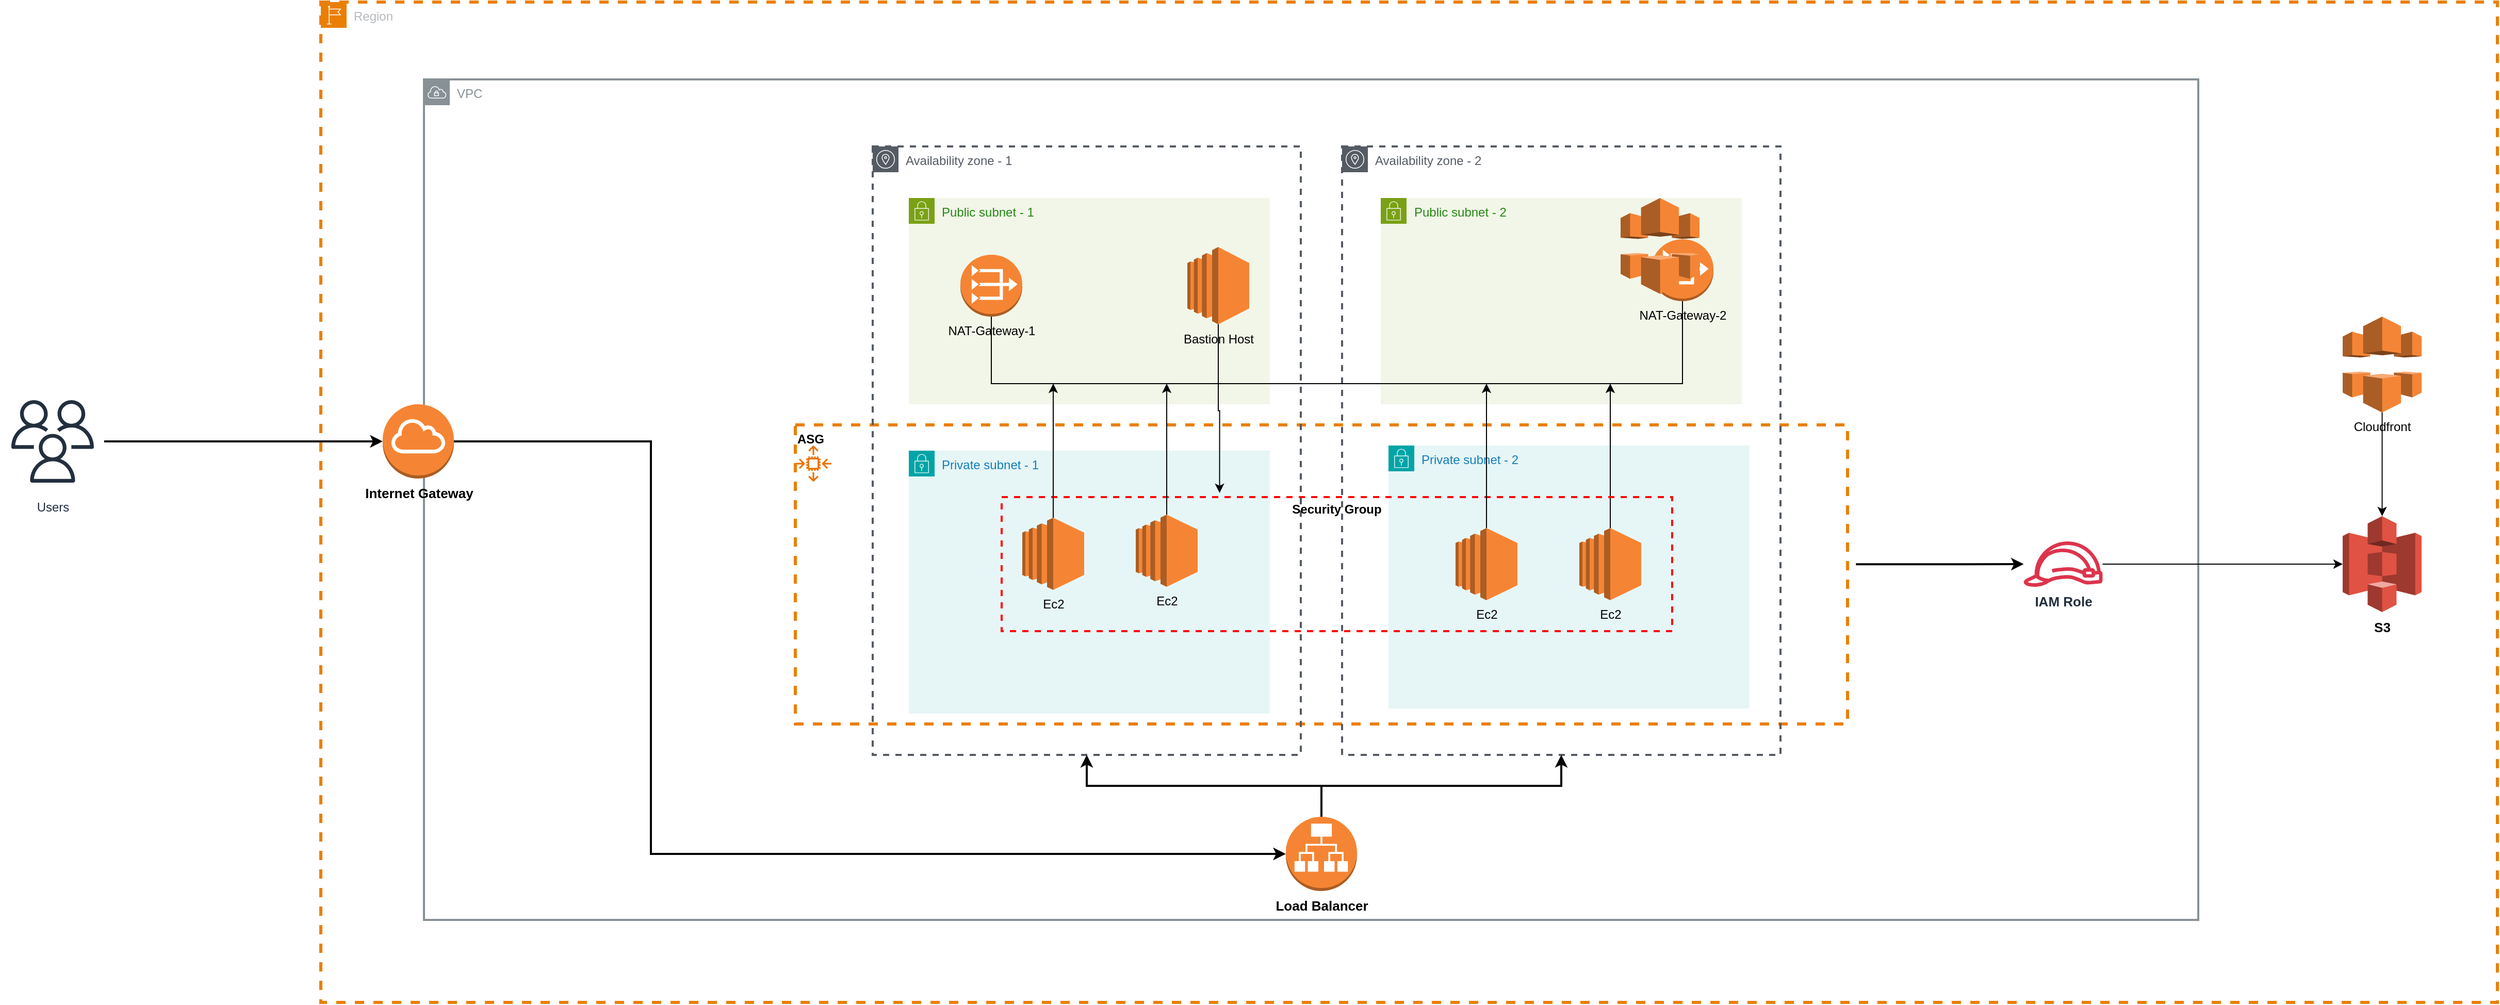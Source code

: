 <mxfile version="22.1.21" type="github">
  <diagram name="Page-1" id="TBT0o0lYzOYigEWd13yd">
    <mxGraphModel dx="3718" dy="3676" grid="1" gridSize="10" guides="1" tooltips="1" connect="1" arrows="1" fold="1" page="1" pageScale="1" pageWidth="850" pageHeight="1100" math="0" shadow="0">
      <root>
        <mxCell id="0" />
        <mxCell id="1" parent="0" />
        <mxCell id="S-vyNk8GRRfYpbGYyS5K-1" value="Region" style="sketch=0;outlineConnect=0;gradientColor=none;html=1;whiteSpace=wrap;fontSize=12;fontStyle=0;shape=mxgraph.aws4.group;grIcon=mxgraph.aws4.group_region;strokeColor=#ea7f06;fillColor=none;verticalAlign=top;align=left;spacingLeft=30;fontColor=#B6BABF;dashed=1;strokeWidth=3;" parent="1" vertex="1">
          <mxGeometry x="-100" y="-2020" width="2110" height="970" as="geometry" />
        </mxCell>
        <mxCell id="S-vyNk8GRRfYpbGYyS5K-2" value="VPC" style="sketch=0;outlineConnect=0;gradientColor=none;html=1;whiteSpace=wrap;fontSize=12;fontStyle=0;shape=mxgraph.aws4.group;grIcon=mxgraph.aws4.group_vpc;strokeColor=#879196;fillColor=none;verticalAlign=top;align=left;spacingLeft=30;fontColor=#879196;dashed=0;strokeWidth=2;" parent="1" vertex="1">
          <mxGeometry y="-1945" width="1720" height="815" as="geometry" />
        </mxCell>
        <mxCell id="S-vyNk8GRRfYpbGYyS5K-12" value="Private subnet - 1" style="points=[[0,0],[0.25,0],[0.5,0],[0.75,0],[1,0],[1,0.25],[1,0.5],[1,0.75],[1,1],[0.75,1],[0.5,1],[0.25,1],[0,1],[0,0.75],[0,0.5],[0,0.25]];outlineConnect=0;gradientColor=none;html=1;whiteSpace=wrap;fontSize=12;fontStyle=0;container=1;pointerEvents=0;collapsible=0;recursiveResize=0;shape=mxgraph.aws4.group;grIcon=mxgraph.aws4.group_security_group;grStroke=0;strokeColor=#00A4A6;fillColor=#E6F6F7;verticalAlign=top;align=left;spacingLeft=30;fontColor=#147EBA;dashed=0;" parent="1" vertex="1">
          <mxGeometry x="470" y="-1585" width="350" height="255" as="geometry" />
        </mxCell>
        <mxCell id="S-vyNk8GRRfYpbGYyS5K-30" style="edgeStyle=orthogonalEdgeStyle;rounded=0;orthogonalLoop=1;jettySize=auto;html=1;strokeWidth=2;exitX=1.008;exitY=0.466;exitDx=0;exitDy=0;exitPerimeter=0;" parent="1" source="S-vyNk8GRRfYpbGYyS5K-5" target="S-vyNk8GRRfYpbGYyS5K-29" edge="1">
          <mxGeometry relative="1" as="geometry">
            <mxPoint x="870" y="-1320" as="sourcePoint" />
          </mxGeometry>
        </mxCell>
        <mxCell id="S-vyNk8GRRfYpbGYyS5K-5" value="ASG" style="rounded=0;whiteSpace=wrap;html=1;fillColor=none;dashed=1;fontStyle=1;strokeWidth=3;strokeColor=#ea7f06;verticalAlign=top;align=left;" parent="1" vertex="1">
          <mxGeometry x="360" y="-1610" width="1020" height="290" as="geometry" />
        </mxCell>
        <mxCell id="S-vyNk8GRRfYpbGYyS5K-7" value="Availability zone - 2" style="sketch=0;outlineConnect=0;gradientColor=none;html=1;whiteSpace=wrap;fontSize=12;fontStyle=0;shape=mxgraph.aws4.group;grIcon=mxgraph.aws4.group_availability_zone;strokeColor=#545B64;fillColor=none;verticalAlign=top;align=left;spacingLeft=30;fontColor=#545B64;dashed=1;strokeWidth=2;" parent="1" vertex="1">
          <mxGeometry x="890" y="-1880" width="425" height="590" as="geometry" />
        </mxCell>
        <mxCell id="S-vyNk8GRRfYpbGYyS5K-4" value="Availability zone - 1" style="sketch=0;outlineConnect=0;gradientColor=none;html=1;whiteSpace=wrap;fontSize=12;fontStyle=0;shape=mxgraph.aws4.group;grIcon=mxgraph.aws4.group_availability_zone;strokeColor=#545B64;fillColor=none;verticalAlign=top;align=left;spacingLeft=30;fontColor=#545B64;dashed=1;strokeWidth=2;" parent="1" vertex="1">
          <mxGeometry x="435" y="-1880" width="415" height="590" as="geometry" />
        </mxCell>
        <mxCell id="S-vyNk8GRRfYpbGYyS5K-13" value="Private subnet - 2" style="points=[[0,0],[0.25,0],[0.5,0],[0.75,0],[1,0],[1,0.25],[1,0.5],[1,0.75],[1,1],[0.75,1],[0.5,1],[0.25,1],[0,1],[0,0.75],[0,0.5],[0,0.25]];outlineConnect=0;gradientColor=none;html=1;whiteSpace=wrap;fontSize=12;fontStyle=0;container=1;pointerEvents=0;collapsible=0;recursiveResize=0;shape=mxgraph.aws4.group;grIcon=mxgraph.aws4.group_security_group;grStroke=0;strokeColor=#00A4A6;fillColor=#E6F6F7;verticalAlign=top;align=left;spacingLeft=30;fontColor=#147EBA;dashed=0;" parent="1" vertex="1">
          <mxGeometry x="935" y="-1590" width="350" height="255" as="geometry" />
        </mxCell>
        <mxCell id="S-vyNk8GRRfYpbGYyS5K-10" value="Public subnet - 1" style="points=[[0,0],[0.25,0],[0.5,0],[0.75,0],[1,0],[1,0.25],[1,0.5],[1,0.75],[1,1],[0.75,1],[0.5,1],[0.25,1],[0,1],[0,0.75],[0,0.5],[0,0.25]];outlineConnect=0;gradientColor=none;html=1;whiteSpace=wrap;fontSize=12;fontStyle=0;container=1;pointerEvents=0;collapsible=0;recursiveResize=0;shape=mxgraph.aws4.group;grIcon=mxgraph.aws4.group_security_group;grStroke=0;strokeColor=#7AA116;fillColor=#F2F6E8;verticalAlign=top;align=left;spacingLeft=30;fontColor=#248814;dashed=0;strokeWidth=1;" parent="1" vertex="1">
          <mxGeometry x="470" y="-1830" width="350" height="200" as="geometry" />
        </mxCell>
        <mxCell id="cyhAQJpE0HsVn3Nq3ztl-1" value="Bastion Host" style="outlineConnect=0;dashed=0;verticalLabelPosition=bottom;verticalAlign=top;align=center;html=1;shape=mxgraph.aws3.ec2;fillColor=#F58534;gradientColor=none;" vertex="1" parent="S-vyNk8GRRfYpbGYyS5K-10">
          <mxGeometry x="270" y="47.5" width="60" height="75" as="geometry" />
        </mxCell>
        <mxCell id="S-vyNk8GRRfYpbGYyS5K-11" value="Public subnet - 2" style="points=[[0,0],[0.25,0],[0.5,0],[0.75,0],[1,0],[1,0.25],[1,0.5],[1,0.75],[1,1],[0.75,1],[0.5,1],[0.25,1],[0,1],[0,0.75],[0,0.5],[0,0.25]];outlineConnect=0;gradientColor=none;html=1;whiteSpace=wrap;fontSize=12;fontStyle=0;container=1;pointerEvents=0;collapsible=0;recursiveResize=0;shape=mxgraph.aws4.group;grIcon=mxgraph.aws4.group_security_group;grStroke=0;strokeColor=#7AA116;fillColor=#F2F6E8;verticalAlign=top;align=left;spacingLeft=30;fontColor=#248814;dashed=0;" parent="1" vertex="1">
          <mxGeometry x="927.5" y="-1830" width="350" height="200" as="geometry" />
        </mxCell>
        <mxCell id="S-vyNk8GRRfYpbGYyS5K-33" style="edgeStyle=orthogonalEdgeStyle;rounded=0;orthogonalLoop=1;jettySize=auto;html=1;" parent="1" source="S-vyNk8GRRfYpbGYyS5K-15" edge="1">
          <mxGeometry relative="1" as="geometry">
            <mxPoint x="1150" y="-1650" as="targetPoint" />
          </mxGeometry>
        </mxCell>
        <mxCell id="S-vyNk8GRRfYpbGYyS5K-15" value="Ec2" style="outlineConnect=0;dashed=0;verticalLabelPosition=bottom;verticalAlign=top;align=center;html=1;shape=mxgraph.aws3.ec2;fillColor=#F58534;gradientColor=none;" parent="1" vertex="1">
          <mxGeometry x="1120" y="-1510" width="60" height="70" as="geometry" />
        </mxCell>
        <mxCell id="S-vyNk8GRRfYpbGYyS5K-17" value="NAT-Gateway-1" style="outlineConnect=0;dashed=0;verticalLabelPosition=bottom;verticalAlign=top;align=center;html=1;shape=mxgraph.aws3.vpc_nat_gateway;fillColor=#F58534;gradientColor=none;" parent="1" vertex="1">
          <mxGeometry x="520" y="-1775" width="60" height="60" as="geometry" />
        </mxCell>
        <mxCell id="S-vyNk8GRRfYpbGYyS5K-18" value="NAT-Gateway-2" style="outlineConnect=0;dashed=0;verticalLabelPosition=bottom;verticalAlign=top;align=center;html=1;shape=mxgraph.aws3.vpc_nat_gateway;fillColor=#F58534;gradientColor=none;" parent="1" vertex="1">
          <mxGeometry x="1190" y="-1790" width="60" height="60" as="geometry" />
        </mxCell>
        <mxCell id="S-vyNk8GRRfYpbGYyS5K-23" value="Security Group" style="fontStyle=1;verticalAlign=top;align=center;spacingTop=-2;fillColor=none;rounded=0;whiteSpace=wrap;html=1;strokeColor=#FF0000;strokeWidth=2;dashed=1;container=1;collapsible=0;expand=0;recursiveResize=0;" parent="1" vertex="1">
          <mxGeometry x="560" y="-1540" width="650" height="130" as="geometry" />
        </mxCell>
        <mxCell id="D_X-uA0h1Z5yVBDfhI8z-2" style="edgeStyle=orthogonalEdgeStyle;rounded=0;orthogonalLoop=1;jettySize=auto;html=1;" parent="S-vyNk8GRRfYpbGYyS5K-23" source="D_X-uA0h1Z5yVBDfhI8z-1" edge="1">
          <mxGeometry relative="1" as="geometry">
            <mxPoint x="160" y="-110" as="targetPoint" />
          </mxGeometry>
        </mxCell>
        <mxCell id="D_X-uA0h1Z5yVBDfhI8z-1" value="Ec2" style="outlineConnect=0;dashed=0;verticalLabelPosition=bottom;verticalAlign=top;align=center;html=1;shape=mxgraph.aws3.ec2;fillColor=#F58534;gradientColor=none;" parent="S-vyNk8GRRfYpbGYyS5K-23" vertex="1">
          <mxGeometry x="130" y="17" width="60" height="70" as="geometry" />
        </mxCell>
        <mxCell id="S-vyNk8GRRfYpbGYyS5K-16" value="Internet Gateway" style="outlineConnect=0;dashed=0;verticalLabelPosition=bottom;verticalAlign=top;align=center;html=1;shape=mxgraph.aws3.internet_gateway;fillColor=#F58534;gradientColor=none;fontStyle=1;fontSize=13;" parent="1" vertex="1">
          <mxGeometry x="-40" y="-1630" width="69" height="72" as="geometry" />
        </mxCell>
        <mxCell id="S-vyNk8GRRfYpbGYyS5K-3" value="S3" style="outlineConnect=0;dashed=0;verticalLabelPosition=bottom;verticalAlign=top;align=center;html=1;shape=mxgraph.aws3.s3;fillColor=#E05243;gradientColor=none;fontSize=13;fontStyle=1" parent="1" vertex="1">
          <mxGeometry x="1860" y="-1521.5" width="76.5" height="93" as="geometry" />
        </mxCell>
        <mxCell id="S-vyNk8GRRfYpbGYyS5K-6" value="" style="sketch=0;outlineConnect=0;fontColor=#232F3E;gradientColor=none;fillColor=#ED7100;strokeColor=none;dashed=0;verticalLabelPosition=bottom;verticalAlign=top;align=center;html=1;fontSize=12;fontStyle=0;aspect=fixed;pointerEvents=1;shape=mxgraph.aws4.auto_scaling2;" parent="1" vertex="1">
          <mxGeometry x="360" y="-1590" width="35" height="35" as="geometry" />
        </mxCell>
        <mxCell id="S-vyNk8GRRfYpbGYyS5K-27" style="edgeStyle=orthogonalEdgeStyle;rounded=0;orthogonalLoop=1;jettySize=auto;html=1;startArrow=none;startFill=0;endArrow=none;endFill=0;" parent="1" source="S-vyNk8GRRfYpbGYyS5K-18" target="S-vyNk8GRRfYpbGYyS5K-17" edge="1">
          <mxGeometry relative="1" as="geometry">
            <Array as="points">
              <mxPoint x="1220" y="-1650" />
              <mxPoint x="550" y="-1650" />
            </Array>
          </mxGeometry>
        </mxCell>
        <mxCell id="S-vyNk8GRRfYpbGYyS5K-32" style="edgeStyle=orthogonalEdgeStyle;rounded=0;orthogonalLoop=1;jettySize=auto;html=1;" parent="1" source="S-vyNk8GRRfYpbGYyS5K-14" edge="1">
          <mxGeometry relative="1" as="geometry">
            <mxPoint x="610" y="-1650" as="targetPoint" />
          </mxGeometry>
        </mxCell>
        <mxCell id="S-vyNk8GRRfYpbGYyS5K-14" value="Ec2" style="outlineConnect=0;dashed=0;verticalLabelPosition=bottom;verticalAlign=top;align=center;html=1;shape=mxgraph.aws3.ec2;fillColor=#F58534;gradientColor=none;" parent="1" vertex="1">
          <mxGeometry x="580" y="-1520" width="60" height="70" as="geometry" />
        </mxCell>
        <mxCell id="S-vyNk8GRRfYpbGYyS5K-38" style="edgeStyle=orthogonalEdgeStyle;rounded=0;orthogonalLoop=1;jettySize=auto;html=1;" parent="1" source="S-vyNk8GRRfYpbGYyS5K-29" target="S-vyNk8GRRfYpbGYyS5K-3" edge="1">
          <mxGeometry relative="1" as="geometry" />
        </mxCell>
        <mxCell id="S-vyNk8GRRfYpbGYyS5K-29" value="IAM Role" style="sketch=0;outlineConnect=0;fontColor=#232F3E;gradientColor=none;fillColor=#DD344C;strokeColor=none;dashed=0;verticalLabelPosition=bottom;verticalAlign=top;align=center;html=1;fontSize=13;fontStyle=1;aspect=fixed;pointerEvents=1;shape=mxgraph.aws4.role;" parent="1" vertex="1">
          <mxGeometry x="1550" y="-1497" width="78" height="44" as="geometry" />
        </mxCell>
        <mxCell id="S-vyNk8GRRfYpbGYyS5K-39" style="edgeStyle=orthogonalEdgeStyle;rounded=0;orthogonalLoop=1;jettySize=auto;html=1;strokeWidth=2;" parent="1" source="S-vyNk8GRRfYpbGYyS5K-34" target="S-vyNk8GRRfYpbGYyS5K-4" edge="1">
          <mxGeometry relative="1" as="geometry" />
        </mxCell>
        <mxCell id="S-vyNk8GRRfYpbGYyS5K-42" style="edgeStyle=orthogonalEdgeStyle;rounded=0;orthogonalLoop=1;jettySize=auto;html=1;strokeWidth=2;" parent="1" source="S-vyNk8GRRfYpbGYyS5K-34" target="S-vyNk8GRRfYpbGYyS5K-7" edge="1">
          <mxGeometry relative="1" as="geometry" />
        </mxCell>
        <mxCell id="S-vyNk8GRRfYpbGYyS5K-34" value="Load Balancer" style="outlineConnect=0;dashed=0;verticalLabelPosition=bottom;verticalAlign=top;align=center;html=1;shape=mxgraph.aws3.application_load_balancer;fillColor=#F58534;gradientColor=none;strokeWidth=2;fontStyle=1;fontSize=13;" parent="1" vertex="1">
          <mxGeometry x="835.5" y="-1230" width="69" height="72" as="geometry" />
        </mxCell>
        <mxCell id="S-vyNk8GRRfYpbGYyS5K-35" style="edgeStyle=orthogonalEdgeStyle;rounded=0;orthogonalLoop=1;jettySize=auto;html=1;entryX=0;entryY=0.5;entryDx=0;entryDy=0;entryPerimeter=0;strokeWidth=2;" parent="1" source="S-vyNk8GRRfYpbGYyS5K-16" target="S-vyNk8GRRfYpbGYyS5K-34" edge="1">
          <mxGeometry relative="1" as="geometry">
            <Array as="points">
              <mxPoint x="220" y="-1594" />
              <mxPoint x="220" y="-1194" />
            </Array>
          </mxGeometry>
        </mxCell>
        <mxCell id="S-vyNk8GRRfYpbGYyS5K-40" value="Users" style="sketch=0;outlineConnect=0;fontColor=#232F3E;gradientColor=none;strokeColor=#232F3E;fillColor=#ffffff;dashed=0;verticalLabelPosition=bottom;verticalAlign=top;align=center;html=1;fontSize=12;fontStyle=0;aspect=fixed;shape=mxgraph.aws4.resourceIcon;resIcon=mxgraph.aws4.users;" parent="1" vertex="1">
          <mxGeometry x="-410" y="-1644" width="100" height="100" as="geometry" />
        </mxCell>
        <mxCell id="S-vyNk8GRRfYpbGYyS5K-41" style="edgeStyle=orthogonalEdgeStyle;rounded=0;orthogonalLoop=1;jettySize=auto;html=1;entryX=0;entryY=0.5;entryDx=0;entryDy=0;entryPerimeter=0;fontStyle=1;strokeWidth=2;" parent="1" source="S-vyNk8GRRfYpbGYyS5K-40" target="S-vyNk8GRRfYpbGYyS5K-16" edge="1">
          <mxGeometry relative="1" as="geometry" />
        </mxCell>
        <mxCell id="D_X-uA0h1Z5yVBDfhI8z-4" style="edgeStyle=orthogonalEdgeStyle;rounded=0;orthogonalLoop=1;jettySize=auto;html=1;" parent="1" source="D_X-uA0h1Z5yVBDfhI8z-3" edge="1">
          <mxGeometry relative="1" as="geometry">
            <mxPoint x="1030" y="-1650" as="targetPoint" />
          </mxGeometry>
        </mxCell>
        <mxCell id="D_X-uA0h1Z5yVBDfhI8z-3" value="Ec2" style="outlineConnect=0;dashed=0;verticalLabelPosition=bottom;verticalAlign=top;align=center;html=1;shape=mxgraph.aws3.ec2;fillColor=#F58534;gradientColor=none;" parent="1" vertex="1">
          <mxGeometry x="1000" y="-1510" width="60" height="70" as="geometry" />
        </mxCell>
        <mxCell id="cyhAQJpE0HsVn3Nq3ztl-2" style="edgeStyle=orthogonalEdgeStyle;rounded=0;orthogonalLoop=1;jettySize=auto;html=1;entryX=0.325;entryY=-0.031;entryDx=0;entryDy=0;entryPerimeter=0;" edge="1" parent="1" source="cyhAQJpE0HsVn3Nq3ztl-1" target="S-vyNk8GRRfYpbGYyS5K-23">
          <mxGeometry relative="1" as="geometry" />
        </mxCell>
        <mxCell id="cyhAQJpE0HsVn3Nq3ztl-4" value="" style="outlineConnect=0;dashed=0;verticalLabelPosition=bottom;verticalAlign=top;align=center;html=1;shape=mxgraph.aws3.cloudfront;fillColor=#F58536;gradientColor=none;" vertex="1" parent="1">
          <mxGeometry x="1160" y="-1830" width="76.5" height="93" as="geometry" />
        </mxCell>
        <mxCell id="cyhAQJpE0HsVn3Nq3ztl-5" value="Cloudfront" style="outlineConnect=0;dashed=0;verticalLabelPosition=bottom;verticalAlign=top;align=center;html=1;shape=mxgraph.aws3.cloudfront;fillColor=#F58536;gradientColor=none;" vertex="1" parent="1">
          <mxGeometry x="1860" y="-1715" width="76.5" height="93" as="geometry" />
        </mxCell>
        <mxCell id="cyhAQJpE0HsVn3Nq3ztl-6" style="edgeStyle=orthogonalEdgeStyle;rounded=0;orthogonalLoop=1;jettySize=auto;html=1;entryX=0.5;entryY=0;entryDx=0;entryDy=0;entryPerimeter=0;" edge="1" parent="1" source="cyhAQJpE0HsVn3Nq3ztl-5" target="S-vyNk8GRRfYpbGYyS5K-3">
          <mxGeometry relative="1" as="geometry" />
        </mxCell>
      </root>
    </mxGraphModel>
  </diagram>
</mxfile>
